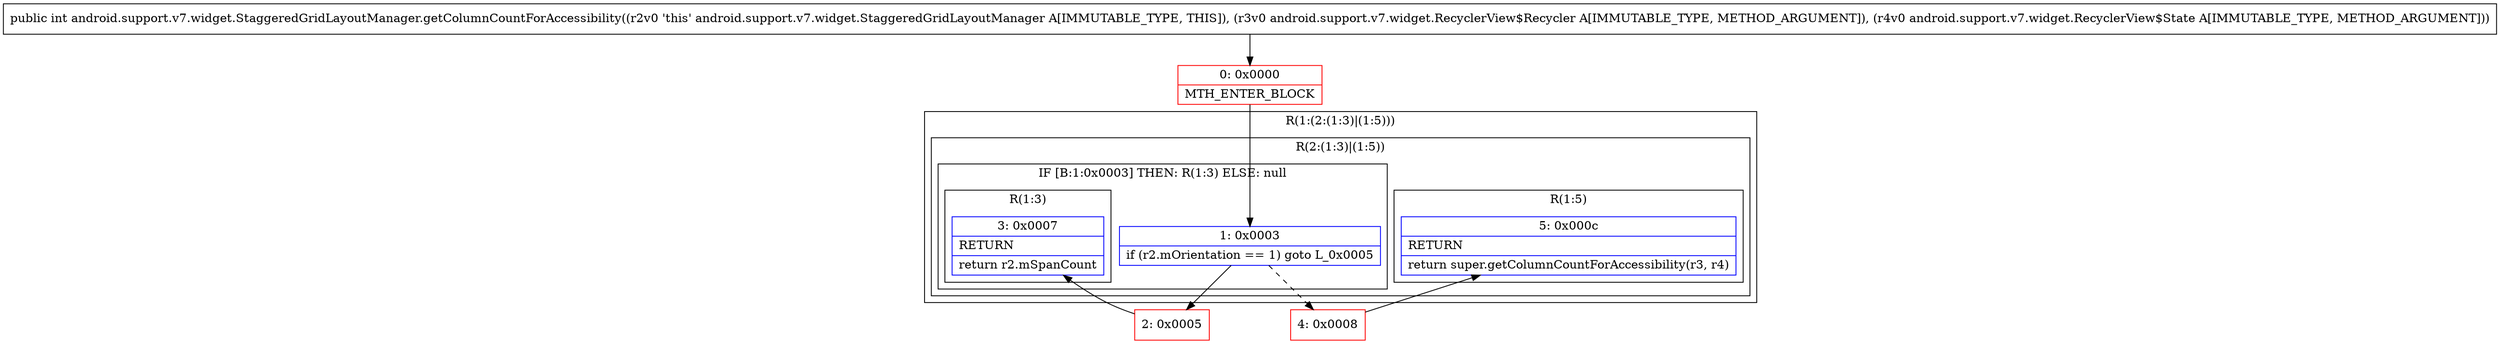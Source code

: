 digraph "CFG forandroid.support.v7.widget.StaggeredGridLayoutManager.getColumnCountForAccessibility(Landroid\/support\/v7\/widget\/RecyclerView$Recycler;Landroid\/support\/v7\/widget\/RecyclerView$State;)I" {
subgraph cluster_Region_1995305057 {
label = "R(1:(2:(1:3)|(1:5)))";
node [shape=record,color=blue];
subgraph cluster_Region_195508621 {
label = "R(2:(1:3)|(1:5))";
node [shape=record,color=blue];
subgraph cluster_IfRegion_501620868 {
label = "IF [B:1:0x0003] THEN: R(1:3) ELSE: null";
node [shape=record,color=blue];
Node_1 [shape=record,label="{1\:\ 0x0003|if (r2.mOrientation == 1) goto L_0x0005\l}"];
subgraph cluster_Region_394090928 {
label = "R(1:3)";
node [shape=record,color=blue];
Node_3 [shape=record,label="{3\:\ 0x0007|RETURN\l|return r2.mSpanCount\l}"];
}
}
subgraph cluster_Region_235593158 {
label = "R(1:5)";
node [shape=record,color=blue];
Node_5 [shape=record,label="{5\:\ 0x000c|RETURN\l|return super.getColumnCountForAccessibility(r3, r4)\l}"];
}
}
}
Node_0 [shape=record,color=red,label="{0\:\ 0x0000|MTH_ENTER_BLOCK\l}"];
Node_2 [shape=record,color=red,label="{2\:\ 0x0005}"];
Node_4 [shape=record,color=red,label="{4\:\ 0x0008}"];
MethodNode[shape=record,label="{public int android.support.v7.widget.StaggeredGridLayoutManager.getColumnCountForAccessibility((r2v0 'this' android.support.v7.widget.StaggeredGridLayoutManager A[IMMUTABLE_TYPE, THIS]), (r3v0 android.support.v7.widget.RecyclerView$Recycler A[IMMUTABLE_TYPE, METHOD_ARGUMENT]), (r4v0 android.support.v7.widget.RecyclerView$State A[IMMUTABLE_TYPE, METHOD_ARGUMENT])) }"];
MethodNode -> Node_0;
Node_1 -> Node_2;
Node_1 -> Node_4[style=dashed];
Node_0 -> Node_1;
Node_2 -> Node_3;
Node_4 -> Node_5;
}

